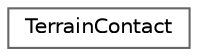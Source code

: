 digraph "Graphical Class Hierarchy"
{
 // LATEX_PDF_SIZE
  bgcolor="transparent";
  edge [fontname=Helvetica,fontsize=10,labelfontname=Helvetica,labelfontsize=10];
  node [fontname=Helvetica,fontsize=10,shape=box,height=0.2,width=0.4];
  rankdir="LR";
  Node0 [id="Node000000",label="TerrainContact",height=0.2,width=0.4,color="grey40", fillcolor="white", style="filled",URL="$classTerrainContact.html",tooltip="Class to compute terrain contact."];
}
